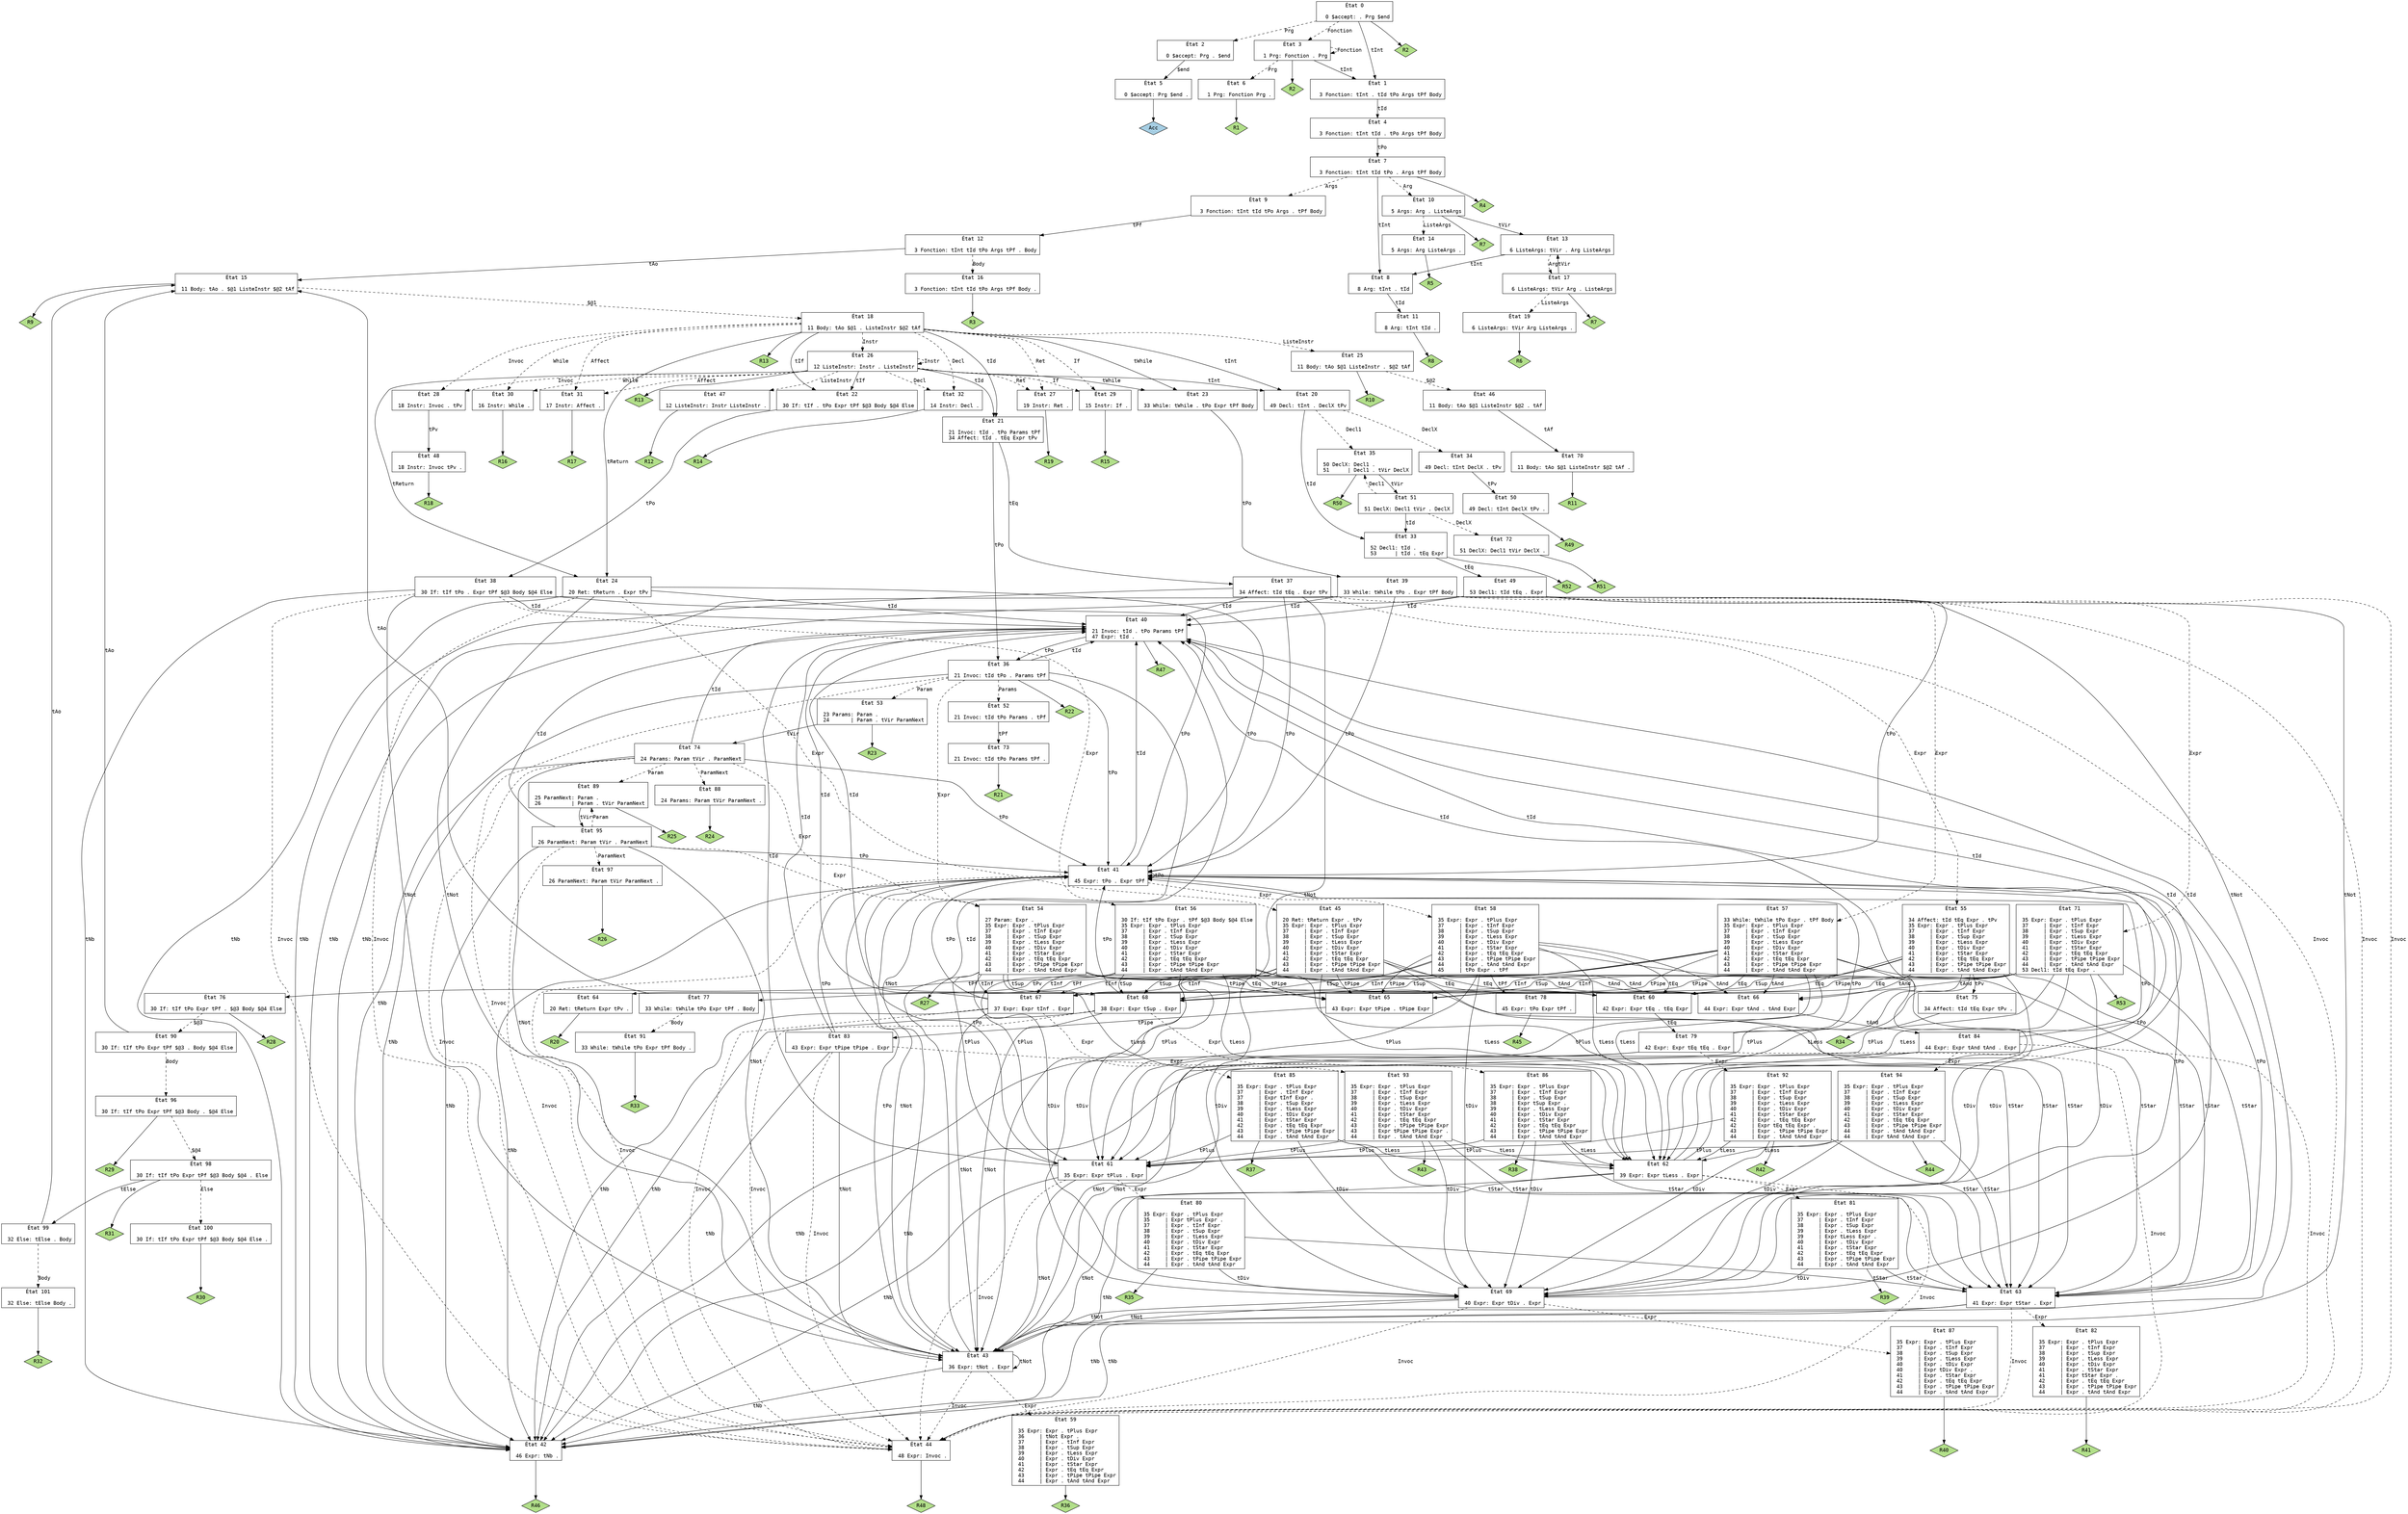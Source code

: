 // Produit par GNU Bison 3.0.2.
// Rapporter les bugs à <bug-bison@gnu.org>.
// Page d'accueil: <http://www.gnu.org/software/bison/>.

digraph "syntaxe.y"
{
  node [fontname = courier, shape = box, colorscheme = paired6]
  edge [fontname = courier]

  0 [label="État 0\n\l  0 $accept: . Prg $end\l"]
  0 -> 1 [style=solid label="tInt"]
  0 -> 2 [style=dashed label="Prg"]
  0 -> 3 [style=dashed label="Fonction"]
  0 -> "0R2" [style=solid]
 "0R2" [label="R2", fillcolor=3, shape=diamond, style=filled]
  1 [label="État 1\n\l  3 Fonction: tInt . tId tPo Args tPf Body\l"]
  1 -> 4 [style=solid label="tId"]
  2 [label="État 2\n\l  0 $accept: Prg . $end\l"]
  2 -> 5 [style=solid label="$end"]
  3 [label="État 3\n\l  1 Prg: Fonction . Prg\l"]
  3 -> 1 [style=solid label="tInt"]
  3 -> 6 [style=dashed label="Prg"]
  3 -> 3 [style=dashed label="Fonction"]
  3 -> "3R2" [style=solid]
 "3R2" [label="R2", fillcolor=3, shape=diamond, style=filled]
  4 [label="État 4\n\l  3 Fonction: tInt tId . tPo Args tPf Body\l"]
  4 -> 7 [style=solid label="tPo"]
  5 [label="État 5\n\l  0 $accept: Prg $end .\l"]
  5 -> "5R0" [style=solid]
 "5R0" [label="Acc", fillcolor=1, shape=diamond, style=filled]
  6 [label="État 6\n\l  1 Prg: Fonction Prg .\l"]
  6 -> "6R1" [style=solid]
 "6R1" [label="R1", fillcolor=3, shape=diamond, style=filled]
  7 [label="État 7\n\l  3 Fonction: tInt tId tPo . Args tPf Body\l"]
  7 -> 8 [style=solid label="tInt"]
  7 -> 9 [style=dashed label="Args"]
  7 -> 10 [style=dashed label="Arg"]
  7 -> "7R4" [style=solid]
 "7R4" [label="R4", fillcolor=3, shape=diamond, style=filled]
  8 [label="État 8\n\l  8 Arg: tInt . tId\l"]
  8 -> 11 [style=solid label="tId"]
  9 [label="État 9\n\l  3 Fonction: tInt tId tPo Args . tPf Body\l"]
  9 -> 12 [style=solid label="tPf"]
  10 [label="État 10\n\l  5 Args: Arg . ListeArgs\l"]
  10 -> 13 [style=solid label="tVir"]
  10 -> 14 [style=dashed label="ListeArgs"]
  10 -> "10R7" [style=solid]
 "10R7" [label="R7", fillcolor=3, shape=diamond, style=filled]
  11 [label="État 11\n\l  8 Arg: tInt tId .\l"]
  11 -> "11R8" [style=solid]
 "11R8" [label="R8", fillcolor=3, shape=diamond, style=filled]
  12 [label="État 12\n\l  3 Fonction: tInt tId tPo Args tPf . Body\l"]
  12 -> 15 [style=solid label="tAo"]
  12 -> 16 [style=dashed label="Body"]
  13 [label="État 13\n\l  6 ListeArgs: tVir . Arg ListeArgs\l"]
  13 -> 8 [style=solid label="tInt"]
  13 -> 17 [style=dashed label="Arg"]
  14 [label="État 14\n\l  5 Args: Arg ListeArgs .\l"]
  14 -> "14R5" [style=solid]
 "14R5" [label="R5", fillcolor=3, shape=diamond, style=filled]
  15 [label="État 15\n\l 11 Body: tAo . $@1 ListeInstr $@2 tAf\l"]
  15 -> 18 [style=dashed label="$@1"]
  15 -> "15R9" [style=solid]
 "15R9" [label="R9", fillcolor=3, shape=diamond, style=filled]
  16 [label="État 16\n\l  3 Fonction: tInt tId tPo Args tPf Body .\l"]
  16 -> "16R3" [style=solid]
 "16R3" [label="R3", fillcolor=3, shape=diamond, style=filled]
  17 [label="État 17\n\l  6 ListeArgs: tVir Arg . ListeArgs\l"]
  17 -> 13 [style=solid label="tVir"]
  17 -> 19 [style=dashed label="ListeArgs"]
  17 -> "17R7" [style=solid]
 "17R7" [label="R7", fillcolor=3, shape=diamond, style=filled]
  18 [label="État 18\n\l 11 Body: tAo $@1 . ListeInstr $@2 tAf\l"]
  18 -> 20 [style=solid label="tInt"]
  18 -> 21 [style=solid label="tId"]
  18 -> 22 [style=solid label="tIf"]
  18 -> 23 [style=solid label="tWhile"]
  18 -> 24 [style=solid label="tReturn"]
  18 -> 25 [style=dashed label="ListeInstr"]
  18 -> 26 [style=dashed label="Instr"]
  18 -> 27 [style=dashed label="Ret"]
  18 -> 28 [style=dashed label="Invoc"]
  18 -> 29 [style=dashed label="If"]
  18 -> 30 [style=dashed label="While"]
  18 -> 31 [style=dashed label="Affect"]
  18 -> 32 [style=dashed label="Decl"]
  18 -> "18R13" [style=solid]
 "18R13" [label="R13", fillcolor=3, shape=diamond, style=filled]
  19 [label="État 19\n\l  6 ListeArgs: tVir Arg ListeArgs .\l"]
  19 -> "19R6" [style=solid]
 "19R6" [label="R6", fillcolor=3, shape=diamond, style=filled]
  20 [label="État 20\n\l 49 Decl: tInt . DeclX tPv\l"]
  20 -> 33 [style=solid label="tId"]
  20 -> 34 [style=dashed label="DeclX"]
  20 -> 35 [style=dashed label="Decl1"]
  21 [label="État 21\n\l 21 Invoc: tId . tPo Params tPf\l 34 Affect: tId . tEq Expr tPv\l"]
  21 -> 36 [style=solid label="tPo"]
  21 -> 37 [style=solid label="tEq"]
  22 [label="État 22\n\l 30 If: tIf . tPo Expr tPf $@3 Body $@4 Else\l"]
  22 -> 38 [style=solid label="tPo"]
  23 [label="État 23\n\l 33 While: tWhile . tPo Expr tPf Body\l"]
  23 -> 39 [style=solid label="tPo"]
  24 [label="État 24\n\l 20 Ret: tReturn . Expr tPv\l"]
  24 -> 40 [style=solid label="tId"]
  24 -> 41 [style=solid label="tPo"]
  24 -> 42 [style=solid label="tNb"]
  24 -> 43 [style=solid label="tNot"]
  24 -> 44 [style=dashed label="Invoc"]
  24 -> 45 [style=dashed label="Expr"]
  25 [label="État 25\n\l 11 Body: tAo $@1 ListeInstr . $@2 tAf\l"]
  25 -> 46 [style=dashed label="$@2"]
  25 -> "25R10" [style=solid]
 "25R10" [label="R10", fillcolor=3, shape=diamond, style=filled]
  26 [label="État 26\n\l 12 ListeInstr: Instr . ListeInstr\l"]
  26 -> 20 [style=solid label="tInt"]
  26 -> 21 [style=solid label="tId"]
  26 -> 22 [style=solid label="tIf"]
  26 -> 23 [style=solid label="tWhile"]
  26 -> 24 [style=solid label="tReturn"]
  26 -> 47 [style=dashed label="ListeInstr"]
  26 -> 26 [style=dashed label="Instr"]
  26 -> 27 [style=dashed label="Ret"]
  26 -> 28 [style=dashed label="Invoc"]
  26 -> 29 [style=dashed label="If"]
  26 -> 30 [style=dashed label="While"]
  26 -> 31 [style=dashed label="Affect"]
  26 -> 32 [style=dashed label="Decl"]
  26 -> "26R13" [style=solid]
 "26R13" [label="R13", fillcolor=3, shape=diamond, style=filled]
  27 [label="État 27\n\l 19 Instr: Ret .\l"]
  27 -> "27R19" [style=solid]
 "27R19" [label="R19", fillcolor=3, shape=diamond, style=filled]
  28 [label="État 28\n\l 18 Instr: Invoc . tPv\l"]
  28 -> 48 [style=solid label="tPv"]
  29 [label="État 29\n\l 15 Instr: If .\l"]
  29 -> "29R15" [style=solid]
 "29R15" [label="R15", fillcolor=3, shape=diamond, style=filled]
  30 [label="État 30\n\l 16 Instr: While .\l"]
  30 -> "30R16" [style=solid]
 "30R16" [label="R16", fillcolor=3, shape=diamond, style=filled]
  31 [label="État 31\n\l 17 Instr: Affect .\l"]
  31 -> "31R17" [style=solid]
 "31R17" [label="R17", fillcolor=3, shape=diamond, style=filled]
  32 [label="État 32\n\l 14 Instr: Decl .\l"]
  32 -> "32R14" [style=solid]
 "32R14" [label="R14", fillcolor=3, shape=diamond, style=filled]
  33 [label="État 33\n\l 52 Decl1: tId .\l 53      | tId . tEq Expr\l"]
  33 -> 49 [style=solid label="tEq"]
  33 -> "33R52" [style=solid]
 "33R52" [label="R52", fillcolor=3, shape=diamond, style=filled]
  34 [label="État 34\n\l 49 Decl: tInt DeclX . tPv\l"]
  34 -> 50 [style=solid label="tPv"]
  35 [label="État 35\n\l 50 DeclX: Decl1 .\l 51      | Decl1 . tVir DeclX\l"]
  35 -> 51 [style=solid label="tVir"]
  35 -> "35R50" [style=solid]
 "35R50" [label="R50", fillcolor=3, shape=diamond, style=filled]
  36 [label="État 36\n\l 21 Invoc: tId tPo . Params tPf\l"]
  36 -> 40 [style=solid label="tId"]
  36 -> 41 [style=solid label="tPo"]
  36 -> 42 [style=solid label="tNb"]
  36 -> 43 [style=solid label="tNot"]
  36 -> 44 [style=dashed label="Invoc"]
  36 -> 52 [style=dashed label="Params"]
  36 -> 53 [style=dashed label="Param"]
  36 -> 54 [style=dashed label="Expr"]
  36 -> "36R22" [style=solid]
 "36R22" [label="R22", fillcolor=3, shape=diamond, style=filled]
  37 [label="État 37\n\l 34 Affect: tId tEq . Expr tPv\l"]
  37 -> 40 [style=solid label="tId"]
  37 -> 41 [style=solid label="tPo"]
  37 -> 42 [style=solid label="tNb"]
  37 -> 43 [style=solid label="tNot"]
  37 -> 44 [style=dashed label="Invoc"]
  37 -> 55 [style=dashed label="Expr"]
  38 [label="État 38\n\l 30 If: tIf tPo . Expr tPf $@3 Body $@4 Else\l"]
  38 -> 40 [style=solid label="tId"]
  38 -> 41 [style=solid label="tPo"]
  38 -> 42 [style=solid label="tNb"]
  38 -> 43 [style=solid label="tNot"]
  38 -> 44 [style=dashed label="Invoc"]
  38 -> 56 [style=dashed label="Expr"]
  39 [label="État 39\n\l 33 While: tWhile tPo . Expr tPf Body\l"]
  39 -> 40 [style=solid label="tId"]
  39 -> 41 [style=solid label="tPo"]
  39 -> 42 [style=solid label="tNb"]
  39 -> 43 [style=solid label="tNot"]
  39 -> 44 [style=dashed label="Invoc"]
  39 -> 57 [style=dashed label="Expr"]
  40 [label="État 40\n\l 21 Invoc: tId . tPo Params tPf\l 47 Expr: tId .\l"]
  40 -> 36 [style=solid label="tPo"]
  40 -> "40R47" [style=solid]
 "40R47" [label="R47", fillcolor=3, shape=diamond, style=filled]
  41 [label="État 41\n\l 45 Expr: tPo . Expr tPf\l"]
  41 -> 40 [style=solid label="tId"]
  41 -> 41 [style=solid label="tPo"]
  41 -> 42 [style=solid label="tNb"]
  41 -> 43 [style=solid label="tNot"]
  41 -> 44 [style=dashed label="Invoc"]
  41 -> 58 [style=dashed label="Expr"]
  42 [label="État 42\n\l 46 Expr: tNb .\l"]
  42 -> "42R46" [style=solid]
 "42R46" [label="R46", fillcolor=3, shape=diamond, style=filled]
  43 [label="État 43\n\l 36 Expr: tNot . Expr\l"]
  43 -> 40 [style=solid label="tId"]
  43 -> 41 [style=solid label="tPo"]
  43 -> 42 [style=solid label="tNb"]
  43 -> 43 [style=solid label="tNot"]
  43 -> 44 [style=dashed label="Invoc"]
  43 -> 59 [style=dashed label="Expr"]
  44 [label="État 44\n\l 48 Expr: Invoc .\l"]
  44 -> "44R48" [style=solid]
 "44R48" [label="R48", fillcolor=3, shape=diamond, style=filled]
  45 [label="État 45\n\l 20 Ret: tReturn Expr . tPv\l 35 Expr: Expr . tPlus Expr\l 37     | Expr . tInf Expr\l 38     | Expr . tSup Expr\l 39     | Expr . tLess Expr\l 40     | Expr . tDiv Expr\l 41     | Expr . tStar Expr\l 42     | Expr . tEq tEq Expr\l 43     | Expr . tPipe tPipe Expr\l 44     | Expr . tAnd tAnd Expr\l"]
  45 -> 60 [style=solid label="tEq"]
  45 -> 61 [style=solid label="tPlus"]
  45 -> 62 [style=solid label="tLess"]
  45 -> 63 [style=solid label="tStar"]
  45 -> 64 [style=solid label="tPv"]
  45 -> 65 [style=solid label="tPipe"]
  45 -> 66 [style=solid label="tAnd"]
  45 -> 67 [style=solid label="tInf"]
  45 -> 68 [style=solid label="tSup"]
  45 -> 69 [style=solid label="tDiv"]
  46 [label="État 46\n\l 11 Body: tAo $@1 ListeInstr $@2 . tAf\l"]
  46 -> 70 [style=solid label="tAf"]
  47 [label="État 47\n\l 12 ListeInstr: Instr ListeInstr .\l"]
  47 -> "47R12" [style=solid]
 "47R12" [label="R12", fillcolor=3, shape=diamond, style=filled]
  48 [label="État 48\n\l 18 Instr: Invoc tPv .\l"]
  48 -> "48R18" [style=solid]
 "48R18" [label="R18", fillcolor=3, shape=diamond, style=filled]
  49 [label="État 49\n\l 53 Decl1: tId tEq . Expr\l"]
  49 -> 40 [style=solid label="tId"]
  49 -> 41 [style=solid label="tPo"]
  49 -> 42 [style=solid label="tNb"]
  49 -> 43 [style=solid label="tNot"]
  49 -> 44 [style=dashed label="Invoc"]
  49 -> 71 [style=dashed label="Expr"]
  50 [label="État 50\n\l 49 Decl: tInt DeclX tPv .\l"]
  50 -> "50R49" [style=solid]
 "50R49" [label="R49", fillcolor=3, shape=diamond, style=filled]
  51 [label="État 51\n\l 51 DeclX: Decl1 tVir . DeclX\l"]
  51 -> 33 [style=solid label="tId"]
  51 -> 72 [style=dashed label="DeclX"]
  51 -> 35 [style=dashed label="Decl1"]
  52 [label="État 52\n\l 21 Invoc: tId tPo Params . tPf\l"]
  52 -> 73 [style=solid label="tPf"]
  53 [label="État 53\n\l 23 Params: Param .\l 24       | Param . tVir ParamNext\l"]
  53 -> 74 [style=solid label="tVir"]
  53 -> "53R23" [style=solid]
 "53R23" [label="R23", fillcolor=3, shape=diamond, style=filled]
  54 [label="État 54\n\l 27 Param: Expr .\l 35 Expr: Expr . tPlus Expr\l 37     | Expr . tInf Expr\l 38     | Expr . tSup Expr\l 39     | Expr . tLess Expr\l 40     | Expr . tDiv Expr\l 41     | Expr . tStar Expr\l 42     | Expr . tEq tEq Expr\l 43     | Expr . tPipe tPipe Expr\l 44     | Expr . tAnd tAnd Expr\l"]
  54 -> 60 [style=solid label="tEq"]
  54 -> 61 [style=solid label="tPlus"]
  54 -> 62 [style=solid label="tLess"]
  54 -> 63 [style=solid label="tStar"]
  54 -> 65 [style=solid label="tPipe"]
  54 -> 66 [style=solid label="tAnd"]
  54 -> 67 [style=solid label="tInf"]
  54 -> 68 [style=solid label="tSup"]
  54 -> 69 [style=solid label="tDiv"]
  54 -> "54R27" [style=solid]
 "54R27" [label="R27", fillcolor=3, shape=diamond, style=filled]
  55 [label="État 55\n\l 34 Affect: tId tEq Expr . tPv\l 35 Expr: Expr . tPlus Expr\l 37     | Expr . tInf Expr\l 38     | Expr . tSup Expr\l 39     | Expr . tLess Expr\l 40     | Expr . tDiv Expr\l 41     | Expr . tStar Expr\l 42     | Expr . tEq tEq Expr\l 43     | Expr . tPipe tPipe Expr\l 44     | Expr . tAnd tAnd Expr\l"]
  55 -> 60 [style=solid label="tEq"]
  55 -> 61 [style=solid label="tPlus"]
  55 -> 62 [style=solid label="tLess"]
  55 -> 63 [style=solid label="tStar"]
  55 -> 75 [style=solid label="tPv"]
  55 -> 65 [style=solid label="tPipe"]
  55 -> 66 [style=solid label="tAnd"]
  55 -> 67 [style=solid label="tInf"]
  55 -> 68 [style=solid label="tSup"]
  55 -> 69 [style=solid label="tDiv"]
  56 [label="État 56\n\l 30 If: tIf tPo Expr . tPf $@3 Body $@4 Else\l 35 Expr: Expr . tPlus Expr\l 37     | Expr . tInf Expr\l 38     | Expr . tSup Expr\l 39     | Expr . tLess Expr\l 40     | Expr . tDiv Expr\l 41     | Expr . tStar Expr\l 42     | Expr . tEq tEq Expr\l 43     | Expr . tPipe tPipe Expr\l 44     | Expr . tAnd tAnd Expr\l"]
  56 -> 76 [style=solid label="tPf"]
  56 -> 60 [style=solid label="tEq"]
  56 -> 61 [style=solid label="tPlus"]
  56 -> 62 [style=solid label="tLess"]
  56 -> 63 [style=solid label="tStar"]
  56 -> 65 [style=solid label="tPipe"]
  56 -> 66 [style=solid label="tAnd"]
  56 -> 67 [style=solid label="tInf"]
  56 -> 68 [style=solid label="tSup"]
  56 -> 69 [style=solid label="tDiv"]
  57 [label="État 57\n\l 33 While: tWhile tPo Expr . tPf Body\l 35 Expr: Expr . tPlus Expr\l 37     | Expr . tInf Expr\l 38     | Expr . tSup Expr\l 39     | Expr . tLess Expr\l 40     | Expr . tDiv Expr\l 41     | Expr . tStar Expr\l 42     | Expr . tEq tEq Expr\l 43     | Expr . tPipe tPipe Expr\l 44     | Expr . tAnd tAnd Expr\l"]
  57 -> 77 [style=solid label="tPf"]
  57 -> 60 [style=solid label="tEq"]
  57 -> 61 [style=solid label="tPlus"]
  57 -> 62 [style=solid label="tLess"]
  57 -> 63 [style=solid label="tStar"]
  57 -> 65 [style=solid label="tPipe"]
  57 -> 66 [style=solid label="tAnd"]
  57 -> 67 [style=solid label="tInf"]
  57 -> 68 [style=solid label="tSup"]
  57 -> 69 [style=solid label="tDiv"]
  58 [label="État 58\n\l 35 Expr: Expr . tPlus Expr\l 37     | Expr . tInf Expr\l 38     | Expr . tSup Expr\l 39     | Expr . tLess Expr\l 40     | Expr . tDiv Expr\l 41     | Expr . tStar Expr\l 42     | Expr . tEq tEq Expr\l 43     | Expr . tPipe tPipe Expr\l 44     | Expr . tAnd tAnd Expr\l 45     | tPo Expr . tPf\l"]
  58 -> 78 [style=solid label="tPf"]
  58 -> 60 [style=solid label="tEq"]
  58 -> 61 [style=solid label="tPlus"]
  58 -> 62 [style=solid label="tLess"]
  58 -> 63 [style=solid label="tStar"]
  58 -> 65 [style=solid label="tPipe"]
  58 -> 66 [style=solid label="tAnd"]
  58 -> 67 [style=solid label="tInf"]
  58 -> 68 [style=solid label="tSup"]
  58 -> 69 [style=solid label="tDiv"]
  59 [label="État 59\n\l 35 Expr: Expr . tPlus Expr\l 36     | tNot Expr .\l 37     | Expr . tInf Expr\l 38     | Expr . tSup Expr\l 39     | Expr . tLess Expr\l 40     | Expr . tDiv Expr\l 41     | Expr . tStar Expr\l 42     | Expr . tEq tEq Expr\l 43     | Expr . tPipe tPipe Expr\l 44     | Expr . tAnd tAnd Expr\l"]
  59 -> "59R36" [style=solid]
 "59R36" [label="R36", fillcolor=3, shape=diamond, style=filled]
  60 [label="État 60\n\l 42 Expr: Expr tEq . tEq Expr\l"]
  60 -> 79 [style=solid label="tEq"]
  61 [label="État 61\n\l 35 Expr: Expr tPlus . Expr\l"]
  61 -> 40 [style=solid label="tId"]
  61 -> 41 [style=solid label="tPo"]
  61 -> 42 [style=solid label="tNb"]
  61 -> 43 [style=solid label="tNot"]
  61 -> 44 [style=dashed label="Invoc"]
  61 -> 80 [style=dashed label="Expr"]
  62 [label="État 62\n\l 39 Expr: Expr tLess . Expr\l"]
  62 -> 40 [style=solid label="tId"]
  62 -> 41 [style=solid label="tPo"]
  62 -> 42 [style=solid label="tNb"]
  62 -> 43 [style=solid label="tNot"]
  62 -> 44 [style=dashed label="Invoc"]
  62 -> 81 [style=dashed label="Expr"]
  63 [label="État 63\n\l 41 Expr: Expr tStar . Expr\l"]
  63 -> 40 [style=solid label="tId"]
  63 -> 41 [style=solid label="tPo"]
  63 -> 42 [style=solid label="tNb"]
  63 -> 43 [style=solid label="tNot"]
  63 -> 44 [style=dashed label="Invoc"]
  63 -> 82 [style=dashed label="Expr"]
  64 [label="État 64\n\l 20 Ret: tReturn Expr tPv .\l"]
  64 -> "64R20" [style=solid]
 "64R20" [label="R20", fillcolor=3, shape=diamond, style=filled]
  65 [label="État 65\n\l 43 Expr: Expr tPipe . tPipe Expr\l"]
  65 -> 83 [style=solid label="tPipe"]
  66 [label="État 66\n\l 44 Expr: Expr tAnd . tAnd Expr\l"]
  66 -> 84 [style=solid label="tAnd"]
  67 [label="État 67\n\l 37 Expr: Expr tInf . Expr\l"]
  67 -> 40 [style=solid label="tId"]
  67 -> 41 [style=solid label="tPo"]
  67 -> 42 [style=solid label="tNb"]
  67 -> 43 [style=solid label="tNot"]
  67 -> 44 [style=dashed label="Invoc"]
  67 -> 85 [style=dashed label="Expr"]
  68 [label="État 68\n\l 38 Expr: Expr tSup . Expr\l"]
  68 -> 40 [style=solid label="tId"]
  68 -> 41 [style=solid label="tPo"]
  68 -> 42 [style=solid label="tNb"]
  68 -> 43 [style=solid label="tNot"]
  68 -> 44 [style=dashed label="Invoc"]
  68 -> 86 [style=dashed label="Expr"]
  69 [label="État 69\n\l 40 Expr: Expr tDiv . Expr\l"]
  69 -> 40 [style=solid label="tId"]
  69 -> 41 [style=solid label="tPo"]
  69 -> 42 [style=solid label="tNb"]
  69 -> 43 [style=solid label="tNot"]
  69 -> 44 [style=dashed label="Invoc"]
  69 -> 87 [style=dashed label="Expr"]
  70 [label="État 70\n\l 11 Body: tAo $@1 ListeInstr $@2 tAf .\l"]
  70 -> "70R11" [style=solid]
 "70R11" [label="R11", fillcolor=3, shape=diamond, style=filled]
  71 [label="État 71\n\l 35 Expr: Expr . tPlus Expr\l 37     | Expr . tInf Expr\l 38     | Expr . tSup Expr\l 39     | Expr . tLess Expr\l 40     | Expr . tDiv Expr\l 41     | Expr . tStar Expr\l 42     | Expr . tEq tEq Expr\l 43     | Expr . tPipe tPipe Expr\l 44     | Expr . tAnd tAnd Expr\l 53 Decl1: tId tEq Expr .\l"]
  71 -> 60 [style=solid label="tEq"]
  71 -> 61 [style=solid label="tPlus"]
  71 -> 62 [style=solid label="tLess"]
  71 -> 63 [style=solid label="tStar"]
  71 -> 65 [style=solid label="tPipe"]
  71 -> 66 [style=solid label="tAnd"]
  71 -> 67 [style=solid label="tInf"]
  71 -> 68 [style=solid label="tSup"]
  71 -> 69 [style=solid label="tDiv"]
  71 -> "71R53" [style=solid]
 "71R53" [label="R53", fillcolor=3, shape=diamond, style=filled]
  72 [label="État 72\n\l 51 DeclX: Decl1 tVir DeclX .\l"]
  72 -> "72R51" [style=solid]
 "72R51" [label="R51", fillcolor=3, shape=diamond, style=filled]
  73 [label="État 73\n\l 21 Invoc: tId tPo Params tPf .\l"]
  73 -> "73R21" [style=solid]
 "73R21" [label="R21", fillcolor=3, shape=diamond, style=filled]
  74 [label="État 74\n\l 24 Params: Param tVir . ParamNext\l"]
  74 -> 40 [style=solid label="tId"]
  74 -> 41 [style=solid label="tPo"]
  74 -> 42 [style=solid label="tNb"]
  74 -> 43 [style=solid label="tNot"]
  74 -> 44 [style=dashed label="Invoc"]
  74 -> 88 [style=dashed label="ParamNext"]
  74 -> 89 [style=dashed label="Param"]
  74 -> 54 [style=dashed label="Expr"]
  75 [label="État 75\n\l 34 Affect: tId tEq Expr tPv .\l"]
  75 -> "75R34" [style=solid]
 "75R34" [label="R34", fillcolor=3, shape=diamond, style=filled]
  76 [label="État 76\n\l 30 If: tIf tPo Expr tPf . $@3 Body $@4 Else\l"]
  76 -> 90 [style=dashed label="$@3"]
  76 -> "76R28" [style=solid]
 "76R28" [label="R28", fillcolor=3, shape=diamond, style=filled]
  77 [label="État 77\n\l 33 While: tWhile tPo Expr tPf . Body\l"]
  77 -> 15 [style=solid label="tAo"]
  77 -> 91 [style=dashed label="Body"]
  78 [label="État 78\n\l 45 Expr: tPo Expr tPf .\l"]
  78 -> "78R45" [style=solid]
 "78R45" [label="R45", fillcolor=3, shape=diamond, style=filled]
  79 [label="État 79\n\l 42 Expr: Expr tEq tEq . Expr\l"]
  79 -> 40 [style=solid label="tId"]
  79 -> 41 [style=solid label="tPo"]
  79 -> 42 [style=solid label="tNb"]
  79 -> 43 [style=solid label="tNot"]
  79 -> 44 [style=dashed label="Invoc"]
  79 -> 92 [style=dashed label="Expr"]
  80 [label="État 80\n\l 35 Expr: Expr . tPlus Expr\l 35     | Expr tPlus Expr .\l 37     | Expr . tInf Expr\l 38     | Expr . tSup Expr\l 39     | Expr . tLess Expr\l 40     | Expr . tDiv Expr\l 41     | Expr . tStar Expr\l 42     | Expr . tEq tEq Expr\l 43     | Expr . tPipe tPipe Expr\l 44     | Expr . tAnd tAnd Expr\l"]
  80 -> 63 [style=solid label="tStar"]
  80 -> 69 [style=solid label="tDiv"]
  80 -> "80R35" [style=solid]
 "80R35" [label="R35", fillcolor=3, shape=diamond, style=filled]
  81 [label="État 81\n\l 35 Expr: Expr . tPlus Expr\l 37     | Expr . tInf Expr\l 38     | Expr . tSup Expr\l 39     | Expr . tLess Expr\l 39     | Expr tLess Expr .\l 40     | Expr . tDiv Expr\l 41     | Expr . tStar Expr\l 42     | Expr . tEq tEq Expr\l 43     | Expr . tPipe tPipe Expr\l 44     | Expr . tAnd tAnd Expr\l"]
  81 -> 63 [style=solid label="tStar"]
  81 -> 69 [style=solid label="tDiv"]
  81 -> "81R39" [style=solid]
 "81R39" [label="R39", fillcolor=3, shape=diamond, style=filled]
  82 [label="État 82\n\l 35 Expr: Expr . tPlus Expr\l 37     | Expr . tInf Expr\l 38     | Expr . tSup Expr\l 39     | Expr . tLess Expr\l 40     | Expr . tDiv Expr\l 41     | Expr . tStar Expr\l 41     | Expr tStar Expr .\l 42     | Expr . tEq tEq Expr\l 43     | Expr . tPipe tPipe Expr\l 44     | Expr . tAnd tAnd Expr\l"]
  82 -> "82R41" [style=solid]
 "82R41" [label="R41", fillcolor=3, shape=diamond, style=filled]
  83 [label="État 83\n\l 43 Expr: Expr tPipe tPipe . Expr\l"]
  83 -> 40 [style=solid label="tId"]
  83 -> 41 [style=solid label="tPo"]
  83 -> 42 [style=solid label="tNb"]
  83 -> 43 [style=solid label="tNot"]
  83 -> 44 [style=dashed label="Invoc"]
  83 -> 93 [style=dashed label="Expr"]
  84 [label="État 84\n\l 44 Expr: Expr tAnd tAnd . Expr\l"]
  84 -> 40 [style=solid label="tId"]
  84 -> 41 [style=solid label="tPo"]
  84 -> 42 [style=solid label="tNb"]
  84 -> 43 [style=solid label="tNot"]
  84 -> 44 [style=dashed label="Invoc"]
  84 -> 94 [style=dashed label="Expr"]
  85 [label="État 85\n\l 35 Expr: Expr . tPlus Expr\l 37     | Expr . tInf Expr\l 37     | Expr tInf Expr .\l 38     | Expr . tSup Expr\l 39     | Expr . tLess Expr\l 40     | Expr . tDiv Expr\l 41     | Expr . tStar Expr\l 42     | Expr . tEq tEq Expr\l 43     | Expr . tPipe tPipe Expr\l 44     | Expr . tAnd tAnd Expr\l"]
  85 -> 61 [style=solid label="tPlus"]
  85 -> 62 [style=solid label="tLess"]
  85 -> 63 [style=solid label="tStar"]
  85 -> 69 [style=solid label="tDiv"]
  85 -> "85R37" [style=solid]
 "85R37" [label="R37", fillcolor=3, shape=diamond, style=filled]
  86 [label="État 86\n\l 35 Expr: Expr . tPlus Expr\l 37     | Expr . tInf Expr\l 38     | Expr . tSup Expr\l 38     | Expr tSup Expr .\l 39     | Expr . tLess Expr\l 40     | Expr . tDiv Expr\l 41     | Expr . tStar Expr\l 42     | Expr . tEq tEq Expr\l 43     | Expr . tPipe tPipe Expr\l 44     | Expr . tAnd tAnd Expr\l"]
  86 -> 61 [style=solid label="tPlus"]
  86 -> 62 [style=solid label="tLess"]
  86 -> 63 [style=solid label="tStar"]
  86 -> 69 [style=solid label="tDiv"]
  86 -> "86R38" [style=solid]
 "86R38" [label="R38", fillcolor=3, shape=diamond, style=filled]
  87 [label="État 87\n\l 35 Expr: Expr . tPlus Expr\l 37     | Expr . tInf Expr\l 38     | Expr . tSup Expr\l 39     | Expr . tLess Expr\l 40     | Expr . tDiv Expr\l 40     | Expr tDiv Expr .\l 41     | Expr . tStar Expr\l 42     | Expr . tEq tEq Expr\l 43     | Expr . tPipe tPipe Expr\l 44     | Expr . tAnd tAnd Expr\l"]
  87 -> "87R40" [style=solid]
 "87R40" [label="R40", fillcolor=3, shape=diamond, style=filled]
  88 [label="État 88\n\l 24 Params: Param tVir ParamNext .\l"]
  88 -> "88R24" [style=solid]
 "88R24" [label="R24", fillcolor=3, shape=diamond, style=filled]
  89 [label="État 89\n\l 25 ParamNext: Param .\l 26          | Param . tVir ParamNext\l"]
  89 -> 95 [style=solid label="tVir"]
  89 -> "89R25" [style=solid]
 "89R25" [label="R25", fillcolor=3, shape=diamond, style=filled]
  90 [label="État 90\n\l 30 If: tIf tPo Expr tPf $@3 . Body $@4 Else\l"]
  90 -> 15 [style=solid label="tAo"]
  90 -> 96 [style=dashed label="Body"]
  91 [label="État 91\n\l 33 While: tWhile tPo Expr tPf Body .\l"]
  91 -> "91R33" [style=solid]
 "91R33" [label="R33", fillcolor=3, shape=diamond, style=filled]
  92 [label="État 92\n\l 35 Expr: Expr . tPlus Expr\l 37     | Expr . tInf Expr\l 38     | Expr . tSup Expr\l 39     | Expr . tLess Expr\l 40     | Expr . tDiv Expr\l 41     | Expr . tStar Expr\l 42     | Expr . tEq tEq Expr\l 42     | Expr tEq tEq Expr .\l 43     | Expr . tPipe tPipe Expr\l 44     | Expr . tAnd tAnd Expr\l"]
  92 -> 61 [style=solid label="tPlus"]
  92 -> 62 [style=solid label="tLess"]
  92 -> 63 [style=solid label="tStar"]
  92 -> 69 [style=solid label="tDiv"]
  92 -> "92R42" [style=solid]
 "92R42" [label="R42", fillcolor=3, shape=diamond, style=filled]
  93 [label="État 93\n\l 35 Expr: Expr . tPlus Expr\l 37     | Expr . tInf Expr\l 38     | Expr . tSup Expr\l 39     | Expr . tLess Expr\l 40     | Expr . tDiv Expr\l 41     | Expr . tStar Expr\l 42     | Expr . tEq tEq Expr\l 43     | Expr . tPipe tPipe Expr\l 43     | Expr tPipe tPipe Expr .\l 44     | Expr . tAnd tAnd Expr\l"]
  93 -> 61 [style=solid label="tPlus"]
  93 -> 62 [style=solid label="tLess"]
  93 -> 63 [style=solid label="tStar"]
  93 -> 69 [style=solid label="tDiv"]
  93 -> "93R43" [style=solid]
 "93R43" [label="R43", fillcolor=3, shape=diamond, style=filled]
  94 [label="État 94\n\l 35 Expr: Expr . tPlus Expr\l 37     | Expr . tInf Expr\l 38     | Expr . tSup Expr\l 39     | Expr . tLess Expr\l 40     | Expr . tDiv Expr\l 41     | Expr . tStar Expr\l 42     | Expr . tEq tEq Expr\l 43     | Expr . tPipe tPipe Expr\l 44     | Expr . tAnd tAnd Expr\l 44     | Expr tAnd tAnd Expr .\l"]
  94 -> 61 [style=solid label="tPlus"]
  94 -> 62 [style=solid label="tLess"]
  94 -> 63 [style=solid label="tStar"]
  94 -> 69 [style=solid label="tDiv"]
  94 -> "94R44" [style=solid]
 "94R44" [label="R44", fillcolor=3, shape=diamond, style=filled]
  95 [label="État 95\n\l 26 ParamNext: Param tVir . ParamNext\l"]
  95 -> 40 [style=solid label="tId"]
  95 -> 41 [style=solid label="tPo"]
  95 -> 42 [style=solid label="tNb"]
  95 -> 43 [style=solid label="tNot"]
  95 -> 44 [style=dashed label="Invoc"]
  95 -> 97 [style=dashed label="ParamNext"]
  95 -> 89 [style=dashed label="Param"]
  95 -> 54 [style=dashed label="Expr"]
  96 [label="État 96\n\l 30 If: tIf tPo Expr tPf $@3 Body . $@4 Else\l"]
  96 -> 98 [style=dashed label="$@4"]
  96 -> "96R29" [style=solid]
 "96R29" [label="R29", fillcolor=3, shape=diamond, style=filled]
  97 [label="État 97\n\l 26 ParamNext: Param tVir ParamNext .\l"]
  97 -> "97R26" [style=solid]
 "97R26" [label="R26", fillcolor=3, shape=diamond, style=filled]
  98 [label="État 98\n\l 30 If: tIf tPo Expr tPf $@3 Body $@4 . Else\l"]
  98 -> 99 [style=solid label="tElse"]
  98 -> 100 [style=dashed label="Else"]
  98 -> "98R31" [style=solid]
 "98R31" [label="R31", fillcolor=3, shape=diamond, style=filled]
  99 [label="État 99\n\l 32 Else: tElse . Body\l"]
  99 -> 15 [style=solid label="tAo"]
  99 -> 101 [style=dashed label="Body"]
  100 [label="État 100\n\l 30 If: tIf tPo Expr tPf $@3 Body $@4 Else .\l"]
  100 -> "100R30" [style=solid]
 "100R30" [label="R30", fillcolor=3, shape=diamond, style=filled]
  101 [label="État 101\n\l 32 Else: tElse Body .\l"]
  101 -> "101R32" [style=solid]
 "101R32" [label="R32", fillcolor=3, shape=diamond, style=filled]
}

